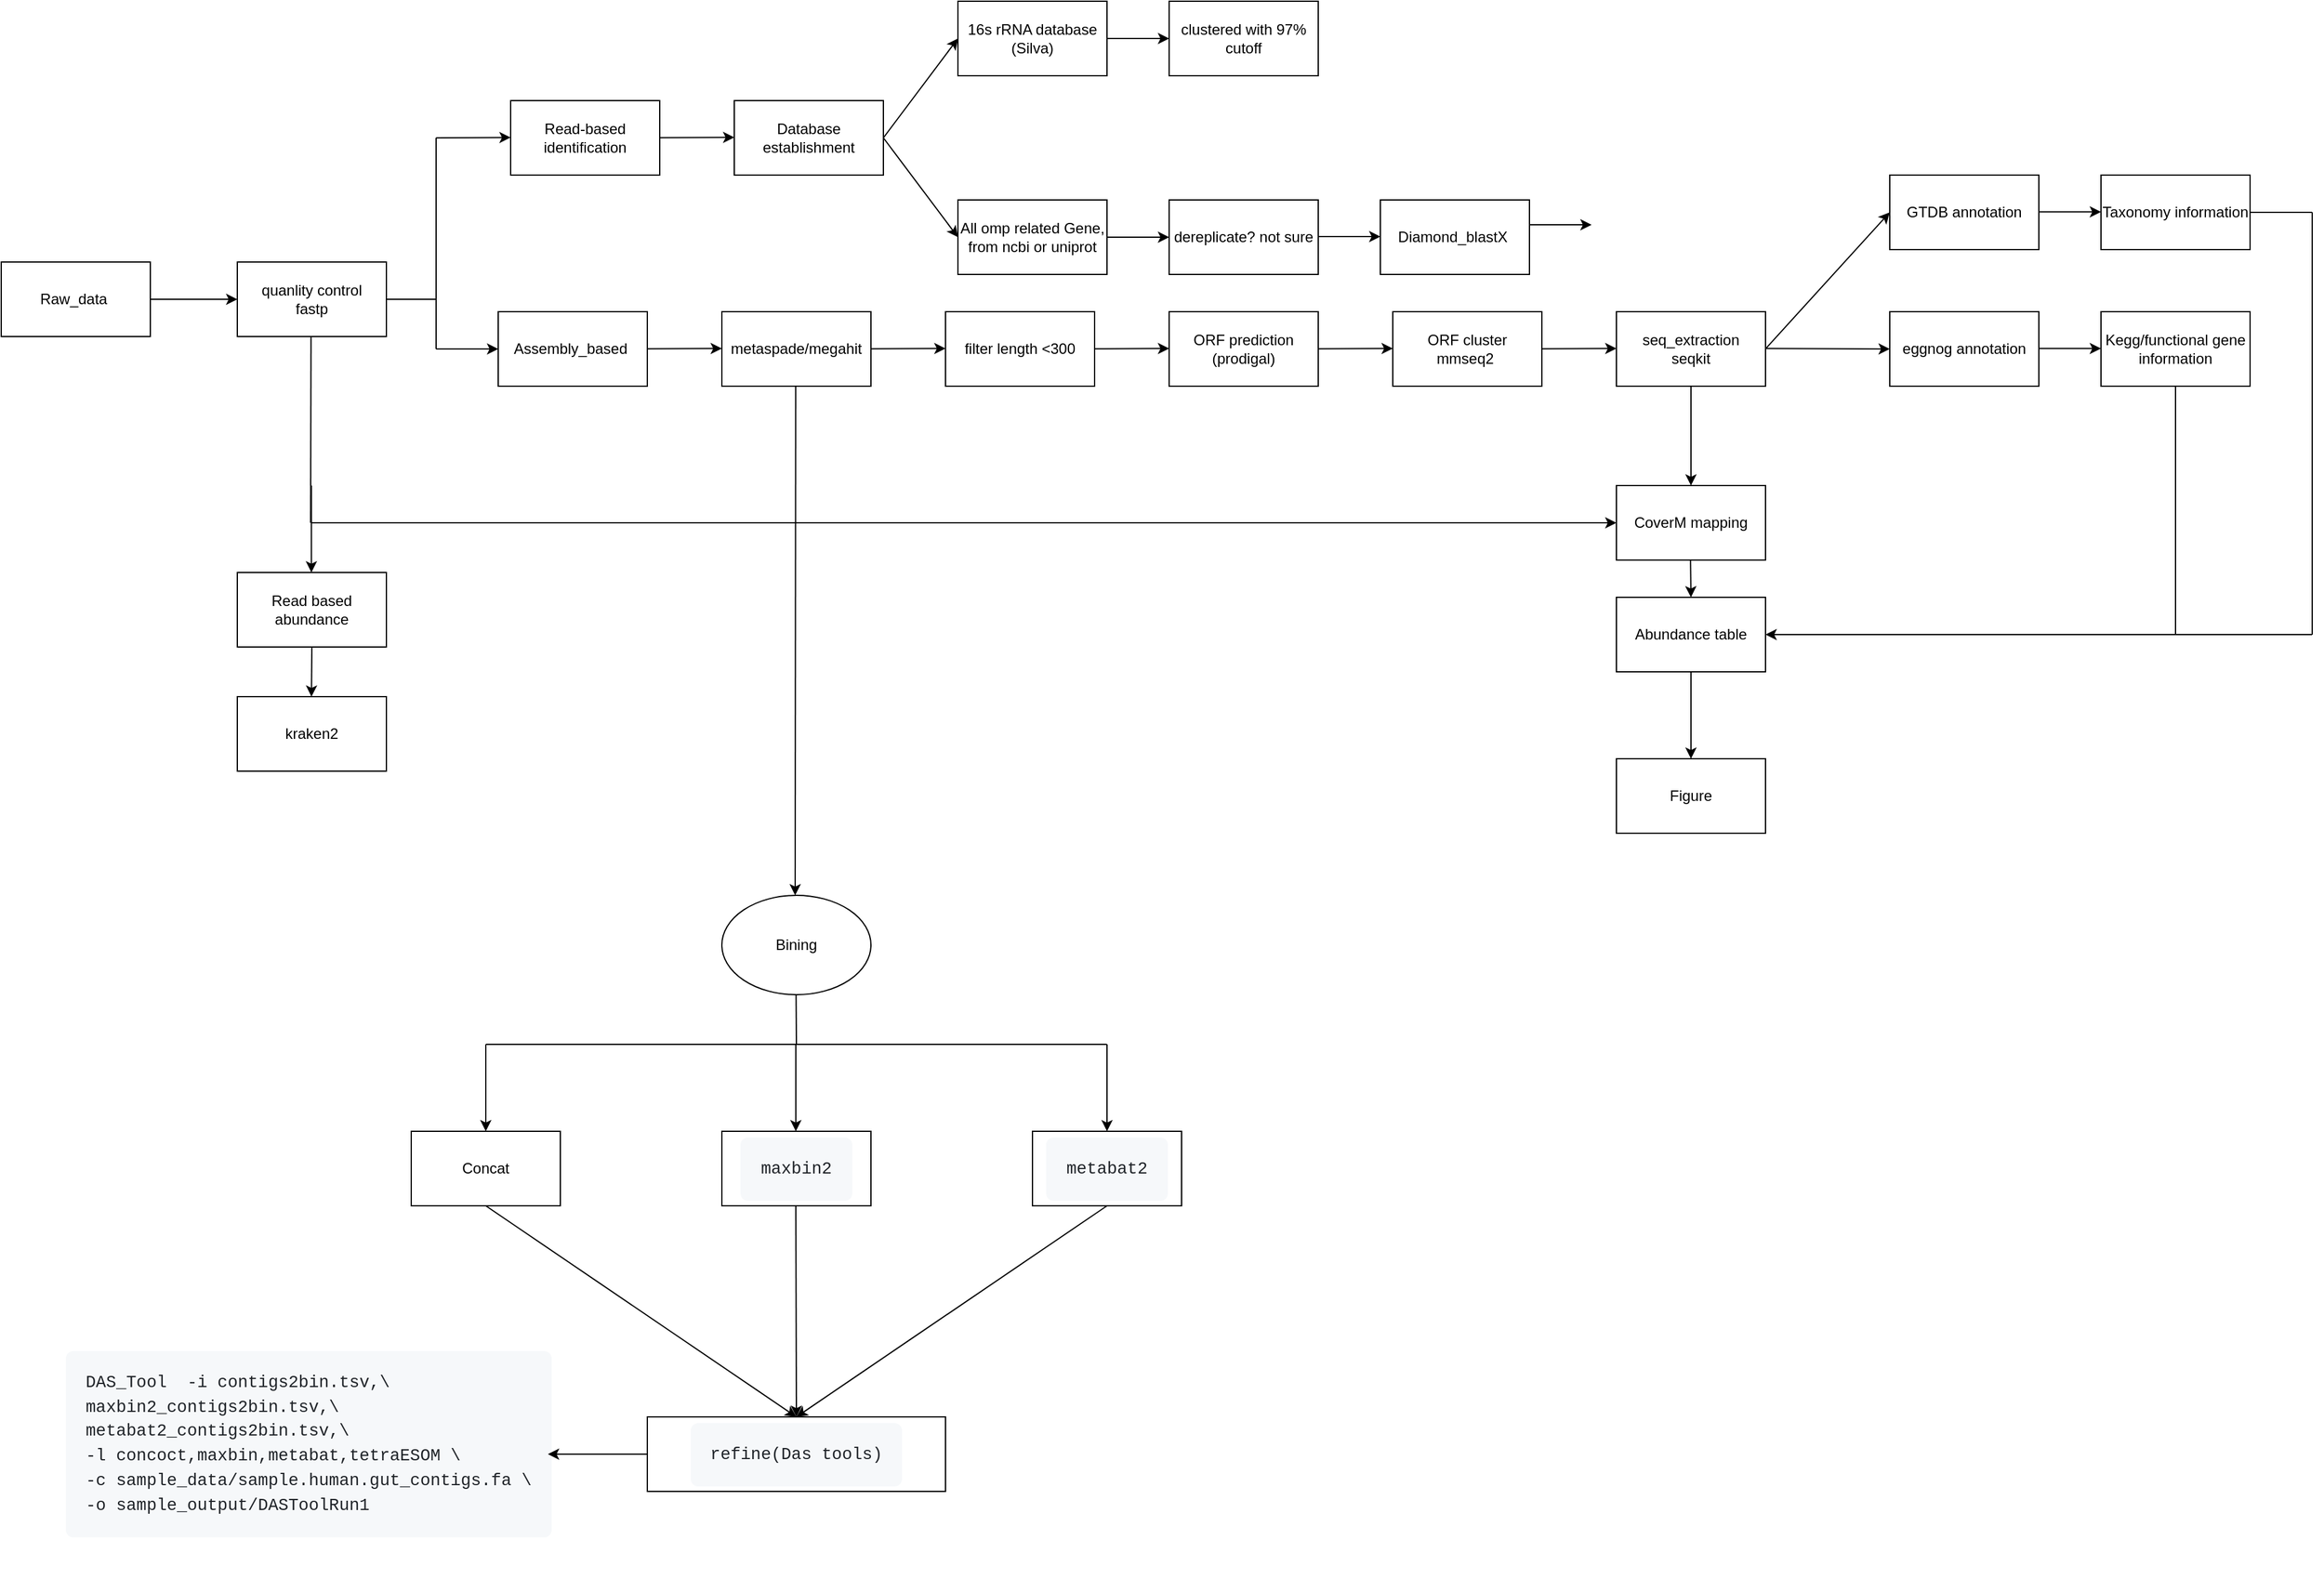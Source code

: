 <mxfile version="28.2.3">
  <diagram name="Page-1" id="wV7amuX78m7RQB0SNrFG">
    <mxGraphModel dx="758" dy="409" grid="1" gridSize="10" guides="1" tooltips="1" connect="1" arrows="1" fold="1" page="1" pageScale="1" pageWidth="850" pageHeight="1100" math="0" shadow="0">
      <root>
        <object label="" id="0">
          <mxCell />
        </object>
        <mxCell id="1" parent="0" />
        <mxCell id="S6eDje7HF3GLEyWVGRtd-1" value="Raw_data&amp;nbsp;" style="rounded=0;whiteSpace=wrap;html=1;" parent="1" vertex="1">
          <mxGeometry x="30" y="240" width="120" height="60" as="geometry" />
        </mxCell>
        <mxCell id="S6eDje7HF3GLEyWVGRtd-2" value="" style="endArrow=classic;html=1;rounded=0;exitX=1;exitY=0.5;exitDx=0;exitDy=0;" parent="1" source="S6eDje7HF3GLEyWVGRtd-1" edge="1">
          <mxGeometry width="50" height="50" relative="1" as="geometry">
            <mxPoint x="460" y="280" as="sourcePoint" />
            <mxPoint x="220" y="270" as="targetPoint" />
          </mxGeometry>
        </mxCell>
        <mxCell id="S6eDje7HF3GLEyWVGRtd-3" value="quanlity control&lt;div&gt;fastp&lt;/div&gt;" style="rounded=0;whiteSpace=wrap;html=1;" parent="1" vertex="1">
          <mxGeometry x="220" y="240" width="120" height="60" as="geometry" />
        </mxCell>
        <mxCell id="S6eDje7HF3GLEyWVGRtd-4" value="" style="endArrow=classic;html=1;rounded=0;" parent="1" edge="1">
          <mxGeometry width="50" height="50" relative="1" as="geometry">
            <mxPoint x="380" y="140" as="sourcePoint" />
            <mxPoint x="440" y="139.73" as="targetPoint" />
          </mxGeometry>
        </mxCell>
        <mxCell id="S6eDje7HF3GLEyWVGRtd-5" value="" style="endArrow=none;html=1;rounded=0;" parent="1" edge="1">
          <mxGeometry width="50" height="50" relative="1" as="geometry">
            <mxPoint x="340" y="270" as="sourcePoint" />
            <mxPoint x="380" y="270" as="targetPoint" />
          </mxGeometry>
        </mxCell>
        <mxCell id="S6eDje7HF3GLEyWVGRtd-6" value="" style="endArrow=none;html=1;rounded=0;" parent="1" edge="1">
          <mxGeometry width="50" height="50" relative="1" as="geometry">
            <mxPoint x="380" y="140" as="sourcePoint" />
            <mxPoint x="380" y="270" as="targetPoint" />
          </mxGeometry>
        </mxCell>
        <mxCell id="S6eDje7HF3GLEyWVGRtd-7" value="" style="endArrow=none;html=1;rounded=0;" parent="1" edge="1">
          <mxGeometry width="50" height="50" relative="1" as="geometry">
            <mxPoint x="380" y="270" as="sourcePoint" />
            <mxPoint x="380" y="310" as="targetPoint" />
          </mxGeometry>
        </mxCell>
        <mxCell id="S6eDje7HF3GLEyWVGRtd-8" value="" style="endArrow=classic;html=1;rounded=0;exitX=1;exitY=0.5;exitDx=0;exitDy=0;" parent="1" edge="1">
          <mxGeometry width="50" height="50" relative="1" as="geometry">
            <mxPoint x="380" y="310" as="sourcePoint" />
            <mxPoint x="430" y="310" as="targetPoint" />
          </mxGeometry>
        </mxCell>
        <mxCell id="S6eDje7HF3GLEyWVGRtd-9" value="Read-based identification" style="rounded=0;whiteSpace=wrap;html=1;" parent="1" vertex="1">
          <mxGeometry x="440" y="110" width="120" height="60" as="geometry" />
        </mxCell>
        <mxCell id="S6eDje7HF3GLEyWVGRtd-10" value="Database establishment" style="rounded=0;whiteSpace=wrap;html=1;" parent="1" vertex="1">
          <mxGeometry x="620" y="110" width="120" height="60" as="geometry" />
        </mxCell>
        <mxCell id="S6eDje7HF3GLEyWVGRtd-11" value="" style="endArrow=classic;html=1;rounded=0;" parent="1" edge="1">
          <mxGeometry width="50" height="50" relative="1" as="geometry">
            <mxPoint x="560" y="139.91" as="sourcePoint" />
            <mxPoint x="620" y="139.64" as="targetPoint" />
          </mxGeometry>
        </mxCell>
        <mxCell id="S6eDje7HF3GLEyWVGRtd-12" value="" style="endArrow=classic;html=1;rounded=0;" parent="1" edge="1">
          <mxGeometry width="50" height="50" relative="1" as="geometry">
            <mxPoint x="740" y="140.0" as="sourcePoint" />
            <mxPoint x="800" y="60" as="targetPoint" />
          </mxGeometry>
        </mxCell>
        <mxCell id="S6eDje7HF3GLEyWVGRtd-13" value="16s rRNA database (Silva)" style="rounded=0;whiteSpace=wrap;html=1;" parent="1" vertex="1">
          <mxGeometry x="800" y="30" width="120" height="60" as="geometry" />
        </mxCell>
        <mxCell id="S6eDje7HF3GLEyWVGRtd-14" value="" style="endArrow=classic;html=1;rounded=0;" parent="1" edge="1">
          <mxGeometry width="50" height="50" relative="1" as="geometry">
            <mxPoint x="920" y="60.0" as="sourcePoint" />
            <mxPoint x="970" y="60" as="targetPoint" />
          </mxGeometry>
        </mxCell>
        <mxCell id="S6eDje7HF3GLEyWVGRtd-15" value="clustered with 97% cutoff" style="rounded=0;whiteSpace=wrap;html=1;" parent="1" vertex="1">
          <mxGeometry x="970" y="30" width="120" height="60" as="geometry" />
        </mxCell>
        <mxCell id="S6eDje7HF3GLEyWVGRtd-16" value="" style="endArrow=classic;html=1;rounded=0;entryX=0;entryY=0.5;entryDx=0;entryDy=0;" parent="1" edge="1">
          <mxGeometry width="50" height="50" relative="1" as="geometry">
            <mxPoint x="740" y="140" as="sourcePoint" />
            <mxPoint x="800" y="220" as="targetPoint" />
          </mxGeometry>
        </mxCell>
        <mxCell id="S6eDje7HF3GLEyWVGRtd-19" value="All omp related Gene, from ncbi or uniprot" style="rounded=0;whiteSpace=wrap;html=1;" parent="1" vertex="1">
          <mxGeometry x="800" y="190" width="120" height="60" as="geometry" />
        </mxCell>
        <mxCell id="S6eDje7HF3GLEyWVGRtd-20" value="" style="endArrow=classic;html=1;rounded=0;" parent="1" edge="1">
          <mxGeometry width="50" height="50" relative="1" as="geometry">
            <mxPoint x="920" y="220" as="sourcePoint" />
            <mxPoint x="970" y="220" as="targetPoint" />
          </mxGeometry>
        </mxCell>
        <mxCell id="S6eDje7HF3GLEyWVGRtd-21" value="dereplicate? not sure" style="rounded=0;whiteSpace=wrap;html=1;" parent="1" vertex="1">
          <mxGeometry x="970" y="190" width="120" height="60" as="geometry" />
        </mxCell>
        <mxCell id="S6eDje7HF3GLEyWVGRtd-22" value="" style="endArrow=classic;html=1;rounded=0;" parent="1" edge="1">
          <mxGeometry width="50" height="50" relative="1" as="geometry">
            <mxPoint x="1090" y="219.5" as="sourcePoint" />
            <mxPoint x="1140" y="219.5" as="targetPoint" />
          </mxGeometry>
        </mxCell>
        <mxCell id="S6eDje7HF3GLEyWVGRtd-23" value="Diamond_blastX&amp;nbsp;" style="rounded=0;whiteSpace=wrap;html=1;" parent="1" vertex="1">
          <mxGeometry x="1140" y="190" width="120" height="60" as="geometry" />
        </mxCell>
        <mxCell id="S6eDje7HF3GLEyWVGRtd-24" value="" style="endArrow=classic;html=1;rounded=0;" parent="1" edge="1">
          <mxGeometry width="50" height="50" relative="1" as="geometry">
            <mxPoint x="1260" y="210" as="sourcePoint" />
            <mxPoint x="1310" y="210" as="targetPoint" />
          </mxGeometry>
        </mxCell>
        <mxCell id="S6eDje7HF3GLEyWVGRtd-25" value="Assembly_based&amp;nbsp;" style="rounded=0;whiteSpace=wrap;html=1;" parent="1" vertex="1">
          <mxGeometry x="430" y="280" width="120" height="60" as="geometry" />
        </mxCell>
        <mxCell id="S6eDje7HF3GLEyWVGRtd-26" value="metaspade/megahit" style="rounded=0;whiteSpace=wrap;html=1;" parent="1" vertex="1">
          <mxGeometry x="610" y="280" width="120" height="60" as="geometry" />
        </mxCell>
        <mxCell id="S6eDje7HF3GLEyWVGRtd-27" value="" style="endArrow=classic;html=1;rounded=0;" parent="1" edge="1">
          <mxGeometry width="50" height="50" relative="1" as="geometry">
            <mxPoint x="550" y="309.91" as="sourcePoint" />
            <mxPoint x="610" y="309.64" as="targetPoint" />
          </mxGeometry>
        </mxCell>
        <mxCell id="S6eDje7HF3GLEyWVGRtd-28" value="" style="endArrow=classic;html=1;rounded=0;" parent="1" edge="1">
          <mxGeometry width="50" height="50" relative="1" as="geometry">
            <mxPoint x="730" y="309.9" as="sourcePoint" />
            <mxPoint x="790" y="309.63" as="targetPoint" />
          </mxGeometry>
        </mxCell>
        <mxCell id="S6eDje7HF3GLEyWVGRtd-29" value="filter length &amp;lt;300" style="rounded=0;whiteSpace=wrap;html=1;" parent="1" vertex="1">
          <mxGeometry x="790" y="280" width="120" height="60" as="geometry" />
        </mxCell>
        <mxCell id="S6eDje7HF3GLEyWVGRtd-30" value="" style="endArrow=classic;html=1;rounded=0;" parent="1" edge="1">
          <mxGeometry width="50" height="50" relative="1" as="geometry">
            <mxPoint x="910" y="309.9" as="sourcePoint" />
            <mxPoint x="970" y="309.63" as="targetPoint" />
          </mxGeometry>
        </mxCell>
        <mxCell id="S6eDje7HF3GLEyWVGRtd-31" value="ORF prediction (prodigal)" style="rounded=0;whiteSpace=wrap;html=1;" parent="1" vertex="1">
          <mxGeometry x="970" y="280" width="120" height="60" as="geometry" />
        </mxCell>
        <mxCell id="S6eDje7HF3GLEyWVGRtd-34" value="" style="endArrow=classic;html=1;rounded=0;" parent="1" edge="1">
          <mxGeometry width="50" height="50" relative="1" as="geometry">
            <mxPoint x="1090" y="309.9" as="sourcePoint" />
            <mxPoint x="1150" y="309.63" as="targetPoint" />
          </mxGeometry>
        </mxCell>
        <mxCell id="S6eDje7HF3GLEyWVGRtd-35" value="&lt;div&gt;ORF cluster&lt;/div&gt;mmseq2&amp;nbsp;" style="rounded=0;whiteSpace=wrap;html=1;" parent="1" vertex="1">
          <mxGeometry x="1150" y="280" width="120" height="60" as="geometry" />
        </mxCell>
        <mxCell id="S6eDje7HF3GLEyWVGRtd-36" value="" style="endArrow=classic;html=1;rounded=0;" parent="1" edge="1">
          <mxGeometry width="50" height="50" relative="1" as="geometry">
            <mxPoint x="1270" y="309.9" as="sourcePoint" />
            <mxPoint x="1330" y="309.63" as="targetPoint" />
          </mxGeometry>
        </mxCell>
        <mxCell id="S6eDje7HF3GLEyWVGRtd-37" value="&lt;div&gt;seq_extraction&lt;/div&gt;&lt;div&gt;seqkit&lt;/div&gt;" style="rounded=0;whiteSpace=wrap;html=1;" parent="1" vertex="1">
          <mxGeometry x="1330" y="280" width="120" height="60" as="geometry" />
        </mxCell>
        <mxCell id="S6eDje7HF3GLEyWVGRtd-39" value="" style="endArrow=classic;html=1;rounded=0;entryX=0;entryY=0.5;entryDx=0;entryDy=0;" parent="1" target="S6eDje7HF3GLEyWVGRtd-40" edge="1">
          <mxGeometry width="50" height="50" relative="1" as="geometry">
            <mxPoint x="1450" y="309.9" as="sourcePoint" />
            <mxPoint x="1510" y="309.63" as="targetPoint" />
          </mxGeometry>
        </mxCell>
        <mxCell id="S6eDje7HF3GLEyWVGRtd-40" value="&lt;div&gt;GTDB annotation&lt;/div&gt;" style="rounded=0;whiteSpace=wrap;html=1;" parent="1" vertex="1">
          <mxGeometry x="1550" y="170" width="120" height="60" as="geometry" />
        </mxCell>
        <mxCell id="S6eDje7HF3GLEyWVGRtd-41" value="" style="endArrow=classic;html=1;rounded=0;" parent="1" edge="1">
          <mxGeometry width="50" height="50" relative="1" as="geometry">
            <mxPoint x="1390" y="340.1" as="sourcePoint" />
            <mxPoint x="1390" y="420" as="targetPoint" />
          </mxGeometry>
        </mxCell>
        <mxCell id="S6eDje7HF3GLEyWVGRtd-44" value="&lt;div&gt;eggnog annotation&lt;/div&gt;" style="rounded=0;whiteSpace=wrap;html=1;" parent="1" vertex="1">
          <mxGeometry x="1550" y="280" width="120" height="60" as="geometry" />
        </mxCell>
        <mxCell id="S6eDje7HF3GLEyWVGRtd-45" value="" style="endArrow=classic;html=1;rounded=0;" parent="1" edge="1">
          <mxGeometry width="50" height="50" relative="1" as="geometry">
            <mxPoint x="1670" y="199.63" as="sourcePoint" />
            <mxPoint x="1720" y="199.63" as="targetPoint" />
          </mxGeometry>
        </mxCell>
        <mxCell id="S6eDje7HF3GLEyWVGRtd-46" value="Taxonomy information" style="rounded=0;whiteSpace=wrap;html=1;" parent="1" vertex="1">
          <mxGeometry x="1720" y="170" width="120" height="60" as="geometry" />
        </mxCell>
        <mxCell id="S6eDje7HF3GLEyWVGRtd-47" value="" style="endArrow=classic;html=1;rounded=0;" parent="1" edge="1">
          <mxGeometry width="50" height="50" relative="1" as="geometry">
            <mxPoint x="1670" y="309.63" as="sourcePoint" />
            <mxPoint x="1720" y="309.63" as="targetPoint" />
          </mxGeometry>
        </mxCell>
        <mxCell id="S6eDje7HF3GLEyWVGRtd-48" value="Kegg/functional gene information" style="rounded=0;whiteSpace=wrap;html=1;" parent="1" vertex="1">
          <mxGeometry x="1720" y="280" width="120" height="60" as="geometry" />
        </mxCell>
        <mxCell id="S6eDje7HF3GLEyWVGRtd-49" value="" style="endArrow=classic;html=1;rounded=0;entryX=0;entryY=0.5;entryDx=0;entryDy=0;" parent="1" target="S6eDje7HF3GLEyWVGRtd-44" edge="1">
          <mxGeometry width="50" height="50" relative="1" as="geometry">
            <mxPoint x="1450" y="309.63" as="sourcePoint" />
            <mxPoint x="1500" y="309.63" as="targetPoint" />
          </mxGeometry>
        </mxCell>
        <mxCell id="S6eDje7HF3GLEyWVGRtd-50" value="&lt;div&gt;CoverM mapping&lt;/div&gt;" style="rounded=0;whiteSpace=wrap;html=1;" parent="1" vertex="1">
          <mxGeometry x="1330" y="420" width="120" height="60" as="geometry" />
        </mxCell>
        <mxCell id="S6eDje7HF3GLEyWVGRtd-52" value="" style="endArrow=classic;html=1;rounded=0;" parent="1" edge="1">
          <mxGeometry width="50" height="50" relative="1" as="geometry">
            <mxPoint x="1389.63" y="480" as="sourcePoint" />
            <mxPoint x="1390" y="510" as="targetPoint" />
          </mxGeometry>
        </mxCell>
        <mxCell id="S6eDje7HF3GLEyWVGRtd-53" value="&lt;div&gt;Abundance table&lt;/div&gt;" style="rounded=0;whiteSpace=wrap;html=1;" parent="1" vertex="1">
          <mxGeometry x="1330" y="510" width="120" height="60" as="geometry" />
        </mxCell>
        <mxCell id="S6eDje7HF3GLEyWVGRtd-54" value="" style="endArrow=classic;html=1;rounded=0;entryX=1;entryY=0.5;entryDx=0;entryDy=0;" parent="1" target="S6eDje7HF3GLEyWVGRtd-53" edge="1">
          <mxGeometry width="50" height="50" relative="1" as="geometry">
            <mxPoint x="1890" y="540" as="sourcePoint" />
            <mxPoint x="1610" y="550" as="targetPoint" />
          </mxGeometry>
        </mxCell>
        <mxCell id="S6eDje7HF3GLEyWVGRtd-57" value="" style="endArrow=none;html=1;rounded=0;exitX=0.5;exitY=1;exitDx=0;exitDy=0;" parent="1" source="S6eDje7HF3GLEyWVGRtd-48" edge="1">
          <mxGeometry width="50" height="50" relative="1" as="geometry">
            <mxPoint x="1640" y="440" as="sourcePoint" />
            <mxPoint x="1780" y="540" as="targetPoint" />
          </mxGeometry>
        </mxCell>
        <mxCell id="S6eDje7HF3GLEyWVGRtd-60" value="" style="endArrow=none;html=1;rounded=0;exitX=0.5;exitY=1;exitDx=0;exitDy=0;" parent="1" edge="1">
          <mxGeometry width="50" height="50" relative="1" as="geometry">
            <mxPoint x="1890" y="200" as="sourcePoint" />
            <mxPoint x="1890" y="540" as="targetPoint" />
          </mxGeometry>
        </mxCell>
        <mxCell id="S6eDje7HF3GLEyWVGRtd-61" value="" style="endArrow=none;html=1;rounded=0;exitX=1;exitY=0.5;exitDx=0;exitDy=0;" parent="1" source="S6eDje7HF3GLEyWVGRtd-46" edge="1">
          <mxGeometry width="50" height="50" relative="1" as="geometry">
            <mxPoint x="1950" y="220" as="sourcePoint" />
            <mxPoint x="1890" y="200" as="targetPoint" />
          </mxGeometry>
        </mxCell>
        <mxCell id="S6eDje7HF3GLEyWVGRtd-63" value="" style="endArrow=classic;html=1;rounded=0;entryX=0;entryY=0.5;entryDx=0;entryDy=0;" parent="1" target="S6eDje7HF3GLEyWVGRtd-50" edge="1">
          <mxGeometry width="50" height="50" relative="1" as="geometry">
            <mxPoint x="280" y="450" as="sourcePoint" />
            <mxPoint x="1130" y="430" as="targetPoint" />
          </mxGeometry>
        </mxCell>
        <mxCell id="S6eDje7HF3GLEyWVGRtd-64" value="" style="endArrow=none;html=1;rounded=0;" parent="1" edge="1">
          <mxGeometry width="50" height="50" relative="1" as="geometry">
            <mxPoint x="279.33" y="300" as="sourcePoint" />
            <mxPoint x="279" y="450" as="targetPoint" />
          </mxGeometry>
        </mxCell>
        <mxCell id="S6eDje7HF3GLEyWVGRtd-65" value="" style="endArrow=classic;html=1;rounded=0;exitX=0.5;exitY=1;exitDx=0;exitDy=0;" parent="1" source="S6eDje7HF3GLEyWVGRtd-53" edge="1">
          <mxGeometry width="50" height="50" relative="1" as="geometry">
            <mxPoint x="1370" y="610" as="sourcePoint" />
            <mxPoint x="1390" y="640" as="targetPoint" />
          </mxGeometry>
        </mxCell>
        <mxCell id="S6eDje7HF3GLEyWVGRtd-66" value="Figure" style="rounded=0;whiteSpace=wrap;html=1;" parent="1" vertex="1">
          <mxGeometry x="1330" y="640" width="120" height="60" as="geometry" />
        </mxCell>
        <mxCell id="zVMMsnbqWxauV6ZE_QD_-1" value="" style="endArrow=classic;html=1;rounded=0;exitX=0.5;exitY=1;exitDx=0;exitDy=0;" edge="1" parent="1">
          <mxGeometry width="50" height="50" relative="1" as="geometry">
            <mxPoint x="279.64" y="420" as="sourcePoint" />
            <mxPoint x="279.64" y="490" as="targetPoint" />
          </mxGeometry>
        </mxCell>
        <mxCell id="zVMMsnbqWxauV6ZE_QD_-2" value="kraken2" style="rounded=0;whiteSpace=wrap;html=1;" vertex="1" parent="1">
          <mxGeometry x="220" y="590" width="120" height="60" as="geometry" />
        </mxCell>
        <mxCell id="zVMMsnbqWxauV6ZE_QD_-3" value="Read based abundance" style="rounded=0;whiteSpace=wrap;html=1;" vertex="1" parent="1">
          <mxGeometry x="220" y="490" width="120" height="60" as="geometry" />
        </mxCell>
        <mxCell id="zVMMsnbqWxauV6ZE_QD_-4" value="" style="endArrow=classic;html=1;rounded=0;" edge="1" parent="1">
          <mxGeometry width="50" height="50" relative="1" as="geometry">
            <mxPoint x="280" y="550" as="sourcePoint" />
            <mxPoint x="279.68" y="590" as="targetPoint" />
          </mxGeometry>
        </mxCell>
        <mxCell id="zVMMsnbqWxauV6ZE_QD_-5" value="" style="endArrow=classic;html=1;rounded=0;exitX=0.5;exitY=1;exitDx=0;exitDy=0;" edge="1" parent="1">
          <mxGeometry width="50" height="50" relative="1" as="geometry">
            <mxPoint x="669.41" y="340" as="sourcePoint" />
            <mxPoint x="669" y="750" as="targetPoint" />
          </mxGeometry>
        </mxCell>
        <mxCell id="zVMMsnbqWxauV6ZE_QD_-7" value="Bining" style="ellipse;whiteSpace=wrap;html=1;" vertex="1" parent="1">
          <mxGeometry x="610" y="750" width="120" height="80" as="geometry" />
        </mxCell>
        <mxCell id="zVMMsnbqWxauV6ZE_QD_-8" value="Concat" style="rounded=0;whiteSpace=wrap;html=1;" vertex="1" parent="1">
          <mxGeometry x="360" y="940" width="120" height="60" as="geometry" />
        </mxCell>
        <mxCell id="zVMMsnbqWxauV6ZE_QD_-9" value="" style="endArrow=classic;html=1;rounded=0;" edge="1" parent="1">
          <mxGeometry width="50" height="50" relative="1" as="geometry">
            <mxPoint x="420" y="870" as="sourcePoint" />
            <mxPoint x="420" y="940" as="targetPoint" />
          </mxGeometry>
        </mxCell>
        <mxCell id="zVMMsnbqWxauV6ZE_QD_-10" value="" style="endArrow=none;html=1;rounded=0;" edge="1" parent="1">
          <mxGeometry width="50" height="50" relative="1" as="geometry">
            <mxPoint x="669.74" y="830" as="sourcePoint" />
            <mxPoint x="670" y="870" as="targetPoint" />
          </mxGeometry>
        </mxCell>
        <mxCell id="zVMMsnbqWxauV6ZE_QD_-11" value="" style="endArrow=none;html=1;rounded=0;" edge="1" parent="1">
          <mxGeometry width="50" height="50" relative="1" as="geometry">
            <mxPoint x="919.87" y="870" as="sourcePoint" />
            <mxPoint x="420.13" y="870" as="targetPoint" />
          </mxGeometry>
        </mxCell>
        <mxCell id="zVMMsnbqWxauV6ZE_QD_-12" value="" style="endArrow=classic;html=1;rounded=0;" edge="1" parent="1">
          <mxGeometry width="50" height="50" relative="1" as="geometry">
            <mxPoint x="669.55" y="870" as="sourcePoint" />
            <mxPoint x="669.55" y="940" as="targetPoint" />
          </mxGeometry>
        </mxCell>
        <mxCell id="zVMMsnbqWxauV6ZE_QD_-13" value="" style="endArrow=classic;html=1;rounded=0;" edge="1" parent="1">
          <mxGeometry width="50" height="50" relative="1" as="geometry">
            <mxPoint x="920" y="870" as="sourcePoint" />
            <mxPoint x="920" y="940" as="targetPoint" />
          </mxGeometry>
        </mxCell>
        <mxCell id="zVMMsnbqWxauV6ZE_QD_-14" value="&lt;meta charset=&quot;utf-8&quot;&gt;&lt;pre style=&quot;box-sizing: border-box; font-family: &amp;quot;Monaspace Neon&amp;quot;, ui-monospace, SFMono-Regular, &amp;quot;SF Mono&amp;quot;, Menlo, Consolas, &amp;quot;Liberation Mono&amp;quot;, monospace; font-size: 13.6px; margin-top: 0px; margin-bottom: 0px; tab-size: 4; overflow-wrap: normal; padding: 16px; overflow: auto; line-height: 1.45; color: rgb(31, 35, 40); background-color: rgb(246, 248, 250); border-radius: 6px; font-style: normal; font-variant-ligatures: normal; font-variant-caps: normal; font-weight: 400; letter-spacing: normal; orphans: 2; text-align: start; text-indent: 0px; text-transform: none; widows: 2; word-spacing: 0px; -webkit-text-stroke-width: 0px; text-decoration-thickness: initial; text-decoration-style: initial; text-decoration-color: initial;&quot; class=&quot;notranslate&quot;&gt;&lt;code style=&quot;box-sizing: border-box; font-family: &amp;quot;Monaspace Neon&amp;quot;, ui-monospace, SFMono-Regular, &amp;quot;SF Mono&amp;quot;, Menlo, Consolas, &amp;quot;Liberation Mono&amp;quot;, monospace; font-size: 13.6px; tab-size: 4; padding: 0px; margin: 0px; white-space: pre; background: rgba(0, 0, 0, 0); border-radius: 6px; word-break: normal; border: 0px; display: inline; overflow: visible; line-height: inherit; overflow-wrap: normal;&quot;&gt;maxbin2&lt;/code&gt;&lt;/pre&gt;" style="rounded=0;whiteSpace=wrap;html=1;" vertex="1" parent="1">
          <mxGeometry x="610" y="940" width="120" height="60" as="geometry" />
        </mxCell>
        <mxCell id="zVMMsnbqWxauV6ZE_QD_-15" value="&lt;pre style=&quot;box-sizing: border-box; font-family: &amp;quot;Monaspace Neon&amp;quot;, ui-monospace, SFMono-Regular, &amp;quot;SF Mono&amp;quot;, Menlo, Consolas, &amp;quot;Liberation Mono&amp;quot;, monospace; font-size: 13.6px; margin-top: 0px; margin-bottom: 0px; tab-size: 4; overflow-wrap: normal; padding: 16px; overflow: auto; line-height: 1.45; color: rgb(31, 35, 40); background-color: rgb(246, 248, 250); border-radius: 6px; text-align: start;&quot; class=&quot;notranslate&quot;&gt;&lt;code style=&quot;box-sizing: border-box; font-family: &amp;quot;Monaspace Neon&amp;quot;, ui-monospace, SFMono-Regular, &amp;quot;SF Mono&amp;quot;, Menlo, Consolas, &amp;quot;Liberation Mono&amp;quot;, monospace; font-size: 13.6px; tab-size: 4; padding: 0px; margin: 0px; background: rgba(0, 0, 0, 0); border-radius: 6px; word-break: normal; border: 0px; display: inline; overflow: visible; line-height: inherit; overflow-wrap: normal;&quot;&gt;metabat2&lt;/code&gt;&lt;/pre&gt;" style="rounded=0;whiteSpace=wrap;html=1;" vertex="1" parent="1">
          <mxGeometry x="860" y="940" width="120" height="60" as="geometry" />
        </mxCell>
        <UserObject label="&lt;pre class=&quot;notranslate&quot; style=&quot;box-sizing: border-box; font-family: &amp;quot;Monaspace Neon&amp;quot;, ui-monospace, SFMono-Regular, &amp;quot;SF Mono&amp;quot;, Menlo, Consolas, &amp;quot;Liberation Mono&amp;quot;, monospace; font-size: 13.6px; margin-top: 0px; margin-bottom: 0px; tab-size: 4; overflow-wrap: normal; padding: 16px; overflow: auto; line-height: 1.45; color: rgb(31, 35, 40); background-color: rgb(246, 248, 250); border-radius: 6px; font-style: normal; font-variant-ligatures: normal; font-variant-caps: normal; font-weight: 400; letter-spacing: normal; orphans: 2; text-align: start; text-indent: 0px; text-transform: none; widows: 2; word-spacing: 0px; -webkit-text-stroke-width: 0px; text-decoration-thickness: initial; text-decoration-style: initial; text-decoration-color: initial;&quot;&gt;&lt;code style=&quot;box-sizing: border-box; font-family: &amp;quot;Monaspace Neon&amp;quot;, ui-monospace, SFMono-Regular, &amp;quot;SF Mono&amp;quot;, Menlo, Consolas, &amp;quot;Liberation Mono&amp;quot;, monospace; font-size: 13.6px; tab-size: 4; padding: 0px; margin: 0px; white-space: pre; background: rgba(0, 0, 0, 0); border-radius: 6px; word-break: normal; border: 0px; display: inline; overflow: visible; line-height: inherit; overflow-wrap: normal;&quot;&gt;DAS_Tool  -i contigs2bin.tsv,\&lt;br&gt;maxbin2_contigs2bin.tsv,\&lt;br&gt;metabat2_contigs2bin.tsv,\&lt;br&gt;-l concoct,maxbin,metabat,tetraESOM \&lt;br&gt;-c sample_data/sample.human.gut_contigs.fa \&lt;br&gt;-o sample_output/DASToolRun1&lt;/code&gt;&lt;/pre&gt;" link="&lt;pre class=&quot;notranslate&quot; style=&quot;box-sizing: border-box; font-family: &amp;quot;Monaspace Neon&amp;quot;, ui-monospace, SFMono-Regular, &amp;quot;SF Mono&amp;quot;, Menlo, Consolas, &amp;quot;Liberation Mono&amp;quot;, monospace; font-size: 13.6px; margin-top: 0px; margin-bottom: 0px; tab-size: 4; overflow-wrap: normal; padding: 16px; overflow: auto; line-height: 1.45; color: rgb(31, 35, 40); background-color: rgb(246, 248, 250); border-radius: 6px; font-style: normal; font-variant-ligatures: normal; font-variant-caps: normal; font-weight: 400; letter-spacing: normal; orphans: 2; text-align: start; text-indent: 0px; text-transform: none; widows: 2; word-spacing: 0px; -webkit-text-stroke-width: 0px; text-decoration-thickness: initial; text-decoration-style: initial; text-decoration-color: initial;&quot;&gt;&lt;code style=&quot;box-sizing: border-box; font-family: &amp;quot;Monaspace Neon&amp;quot;, ui-monospace, SFMono-Regular, &amp;quot;SF Mono&amp;quot;, Menlo, Consolas, &amp;quot;Liberation Mono&amp;quot;, monospace; font-size: 13.6px; tab-size: 4; padding: 0px; margin: 0px; white-space: pre; background: rgba(0, 0, 0, 0); border-radius: 6px; word-break: normal; border: 0px; display: inline; overflow: visible; line-height: inherit; overflow-wrap: normal;&quot;&gt;DAS_Tool  -i sample_data/sample.human.gut_concoct_contigs2bin.tsv,\&#xa;sample_data/sample.human.gut_maxbin2_contigs2bin.tsv,\&#xa;sample_data/sample.human.gut_metabat_contigs2bin.tsv,\&#xa;sample_data/sample.human.gut_tetraESOM_contigs2bin.tsv \&#xa;-l concoct,maxbin,metabat,tetraESOM \&#xa;-c sample_data/sample.human.gut_contigs.fa \&#xa;-o sample_output/DASToolRun1&lt;/code&gt;&lt;/pre&gt;" id="zVMMsnbqWxauV6ZE_QD_-16">
          <mxCell style="text;whiteSpace=wrap;html=1;" vertex="1" parent="1">
            <mxGeometry x="80" y="1110" width="400" height="200" as="geometry" />
          </mxCell>
        </UserObject>
        <mxCell id="zVMMsnbqWxauV6ZE_QD_-18" value="" style="endArrow=classic;html=1;rounded=0;exitX=0.5;exitY=1;exitDx=0;exitDy=0;" edge="1" parent="1" source="zVMMsnbqWxauV6ZE_QD_-15">
          <mxGeometry width="50" height="50" relative="1" as="geometry">
            <mxPoint x="780" y="1150" as="sourcePoint" />
            <mxPoint x="670" y="1170" as="targetPoint" />
          </mxGeometry>
        </mxCell>
        <mxCell id="zVMMsnbqWxauV6ZE_QD_-19" value="" style="endArrow=classic;html=1;rounded=0;" edge="1" parent="1">
          <mxGeometry width="50" height="50" relative="1" as="geometry">
            <mxPoint x="669.55" y="1000" as="sourcePoint" />
            <mxPoint x="670" y="1170" as="targetPoint" />
          </mxGeometry>
        </mxCell>
        <mxCell id="zVMMsnbqWxauV6ZE_QD_-20" value="" style="endArrow=classic;html=1;rounded=0;exitX=0.5;exitY=1;exitDx=0;exitDy=0;" edge="1" parent="1" source="zVMMsnbqWxauV6ZE_QD_-8">
          <mxGeometry width="50" height="50" relative="1" as="geometry">
            <mxPoint x="420" y="1010" as="sourcePoint" />
            <mxPoint x="670" y="1170" as="targetPoint" />
          </mxGeometry>
        </mxCell>
        <mxCell id="zVMMsnbqWxauV6ZE_QD_-21" value="&lt;pre style=&quot;box-sizing: border-box; font-family: &amp;quot;Monaspace Neon&amp;quot;, ui-monospace, SFMono-Regular, &amp;quot;SF Mono&amp;quot;, Menlo, Consolas, &amp;quot;Liberation Mono&amp;quot;, monospace; font-size: 13.6px; margin-top: 0px; margin-bottom: 0px; tab-size: 4; overflow-wrap: normal; padding: 16px; overflow: auto; line-height: 1.45; color: rgb(31, 35, 40); background-color: rgb(246, 248, 250); border-radius: 6px; font-style: normal; font-variant-ligatures: normal; font-variant-caps: normal; font-weight: 400; letter-spacing: normal; orphans: 2; text-align: start; text-indent: 0px; text-transform: none; widows: 2; word-spacing: 0px; -webkit-text-stroke-width: 0px; text-decoration-thickness: initial; text-decoration-style: initial; text-decoration-color: initial;&quot; class=&quot;notranslate&quot;&gt;&lt;code style=&quot;box-sizing: border-box; font-family: &amp;quot;Monaspace Neon&amp;quot;, ui-monospace, SFMono-Regular, &amp;quot;SF Mono&amp;quot;, Menlo, Consolas, &amp;quot;Liberation Mono&amp;quot;, monospace; font-size: 13.6px; tab-size: 4; padding: 0px; margin: 0px; white-space: pre; background: rgba(0, 0, 0, 0); border-radius: 6px; word-break: normal; border: 0px; display: inline; overflow: visible; line-height: inherit; overflow-wrap: normal;&quot;&gt;refine&lt;/code&gt;(Das tools)&lt;/pre&gt;" style="rounded=0;whiteSpace=wrap;html=1;" vertex="1" parent="1">
          <mxGeometry x="550" y="1170" width="240" height="60" as="geometry" />
        </mxCell>
        <mxCell id="zVMMsnbqWxauV6ZE_QD_-23" value="" style="endArrow=classic;html=1;rounded=0;exitX=0;exitY=0.5;exitDx=0;exitDy=0;" edge="1" parent="1" source="zVMMsnbqWxauV6ZE_QD_-21">
          <mxGeometry width="50" height="50" relative="1" as="geometry">
            <mxPoint x="280" y="1040" as="sourcePoint" />
            <mxPoint x="470" y="1200" as="targetPoint" />
          </mxGeometry>
        </mxCell>
      </root>
    </mxGraphModel>
  </diagram>
</mxfile>
